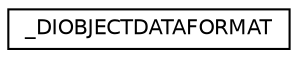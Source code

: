 digraph "Graphical Class Hierarchy"
{
 // LATEX_PDF_SIZE
  edge [fontname="Helvetica",fontsize="10",labelfontname="Helvetica",labelfontsize="10"];
  node [fontname="Helvetica",fontsize="10",shape=record];
  rankdir="LR";
  Node0 [label="_DIOBJECTDATAFORMAT",height=0.2,width=0.4,color="black", fillcolor="white", style="filled",URL="$struct__DIOBJECTDATAFORMAT.html",tooltip=" "];
}
